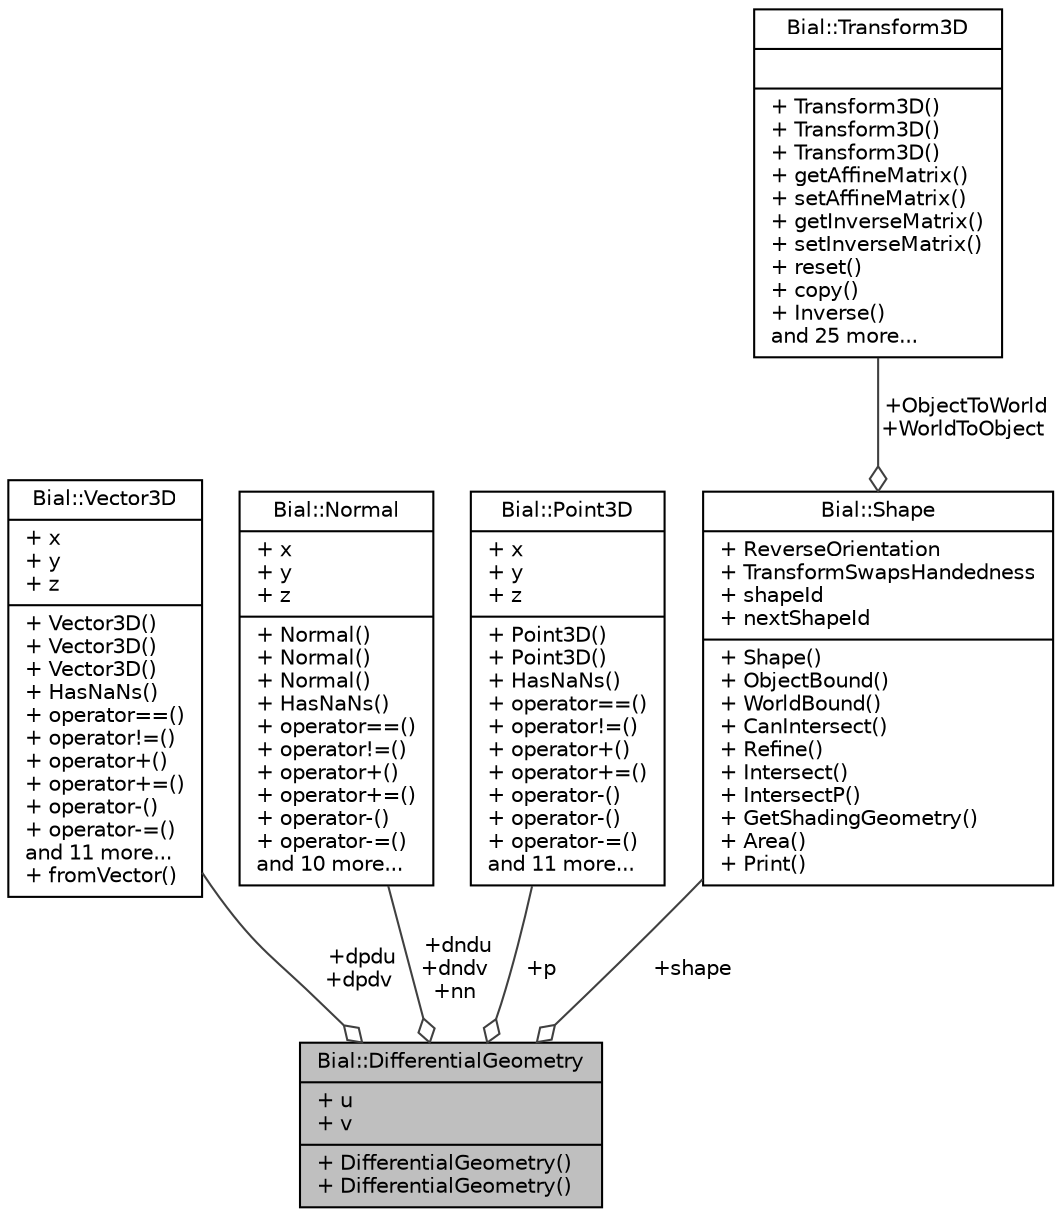 digraph "Bial::DifferentialGeometry"
{
  edge [fontname="Helvetica",fontsize="10",labelfontname="Helvetica",labelfontsize="10"];
  node [fontname="Helvetica",fontsize="10",shape=record];
  Node1 [label="{Bial::DifferentialGeometry\n|+ u\l+ v\l|+ DifferentialGeometry()\l+ DifferentialGeometry()\l}",height=0.2,width=0.4,color="black", fillcolor="grey75", style="filled", fontcolor="black"];
  Node2 -> Node1 [color="grey25",fontsize="10",style="solid",label=" +dpdu\n+dpdv" ,arrowhead="odiamond",fontname="Helvetica"];
  Node2 [label="{Bial::Vector3D\n|+ x\l+ y\l+ z\l|+ Vector3D()\l+ Vector3D()\l+ Vector3D()\l+ HasNaNs()\l+ operator==()\l+ operator!=()\l+ operator+()\l+ operator+=()\l+ operator-()\l+ operator-=()\land 11 more...\l+ fromVector()\l}",height=0.2,width=0.4,color="black", fillcolor="white", style="filled",URL="$group__render__geom.html#class_bial_1_1_vector3_d",tooltip="The Vector3D class is a Geometric representation of a vector direction in 3D space. "];
  Node3 -> Node1 [color="grey25",fontsize="10",style="solid",label=" +dndu\n+dndv\n+nn" ,arrowhead="odiamond",fontname="Helvetica"];
  Node3 [label="{Bial::Normal\n|+ x\l+ y\l+ z\l|+ Normal()\l+ Normal()\l+ Normal()\l+ HasNaNs()\l+ operator==()\l+ operator!=()\l+ operator+()\l+ operator+=()\l+ operator-()\l+ operator-=()\land 10 more...\l}",height=0.2,width=0.4,color="black", fillcolor="white", style="filled",URL="$group__render__geom.html#class_bial_1_1_normal",tooltip="The Normal class is the geometric representation of a Normal in 3D space.   A surface normal (or just..."];
  Node4 -> Node1 [color="grey25",fontsize="10",style="solid",label=" +p" ,arrowhead="odiamond",fontname="Helvetica"];
  Node4 [label="{Bial::Point3D\n|+ x\l+ y\l+ z\l|+ Point3D()\l+ Point3D()\l+ HasNaNs()\l+ operator==()\l+ operator!=()\l+ operator+()\l+ operator+=()\l+ operator-()\l+ operator-()\l+ operator-=()\land 11 more...\l}",height=0.2,width=0.4,color="black", fillcolor="white", style="filled",URL="$group__render__geom.html#class_bial_1_1_point3_d",tooltip="The Point3D class is a Geometric representation of a point in 3D space.   A point is a zero­dimension..."];
  Node5 -> Node1 [color="grey25",fontsize="10",style="solid",label=" +shape" ,arrowhead="odiamond",fontname="Helvetica"];
  Node5 [label="{Bial::Shape\n|+ ReverseOrientation\l+ TransformSwapsHandedness\l+ shapeId\l+ nextShapeId\l|+ Shape()\l+ ObjectBound()\l+ WorldBound()\l+ CanIntersect()\l+ Refine()\l+ Intersect()\l+ IntersectP()\l+ GetShadingGeometry()\l+ Area()\l+ Print()\l}",height=0.2,width=0.4,color="black", fillcolor="white", style="filled",URL="$class_bial_1_1_shape.html"];
  Node6 -> Node5 [color="grey25",fontsize="10",style="solid",label=" +ObjectToWorld\n+WorldToObject" ,arrowhead="odiamond",fontname="Helvetica"];
  Node6 [label="{Bial::Transform3D\n||+ Transform3D()\l+ Transform3D()\l+ Transform3D()\l+ getAffineMatrix()\l+ setAffineMatrix()\l+ getInverseMatrix()\l+ setInverseMatrix()\l+ reset()\l+ copy()\l+ Inverse()\land 25 more...\l}",height=0.2,width=0.4,color="black", fillcolor="white", style="filled",URL="$group__render__geom.html#class_bial_1_1_transform3_d",tooltip="The Transform3D class holds affine matrices and is used to apply geometric transformations over carte..."];
}
